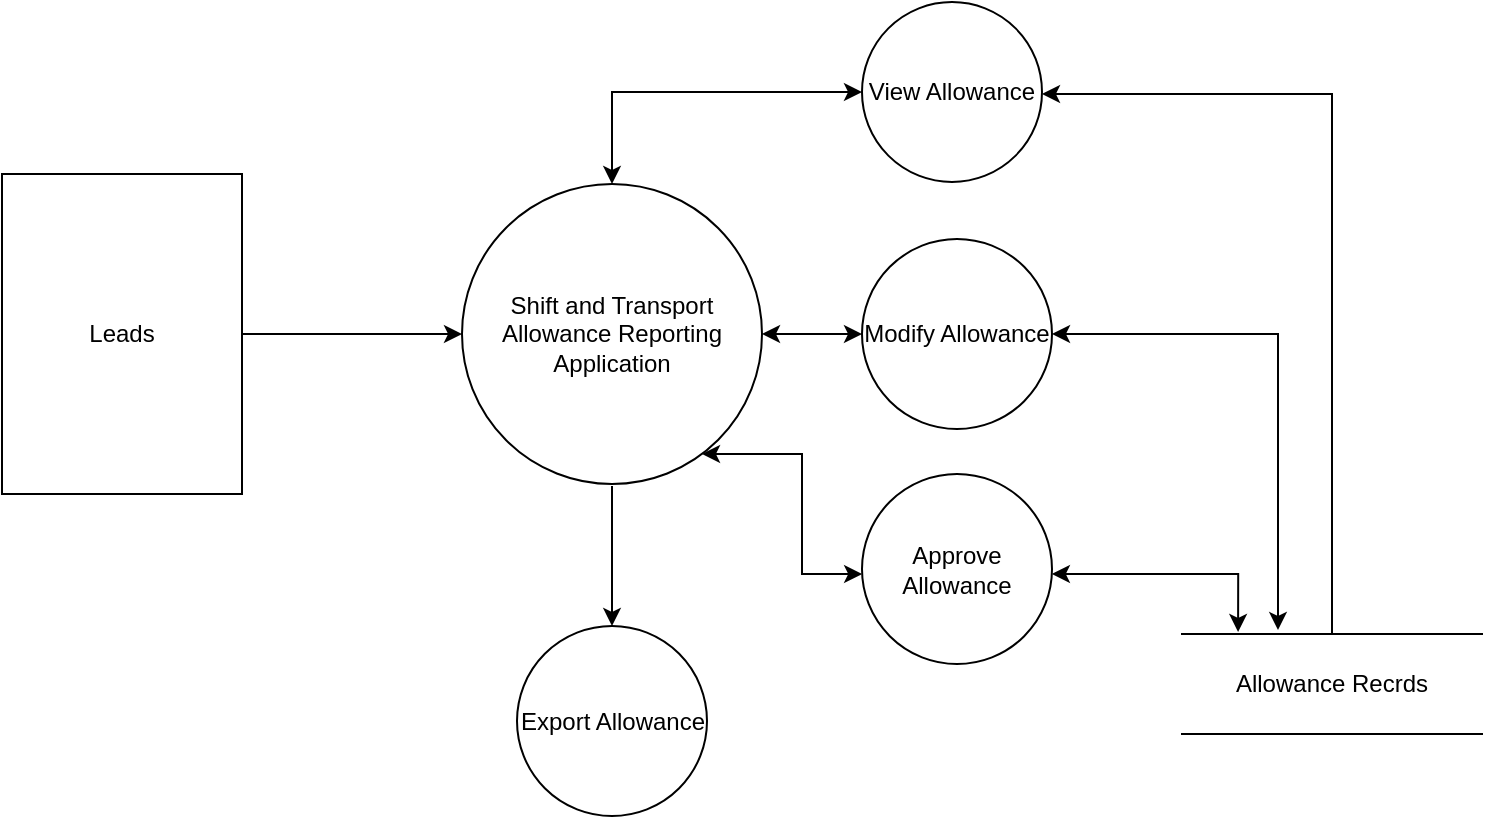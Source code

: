 <mxfile version="17.2.0" type="github">
  <diagram id="qxTewepecbMGROagp25g" name="Page-1">
    <mxGraphModel dx="868" dy="450" grid="1" gridSize="10" guides="1" tooltips="1" connect="1" arrows="1" fold="1" page="1" pageScale="1" pageWidth="850" pageHeight="1100" math="0" shadow="0">
      <root>
        <mxCell id="0" />
        <mxCell id="1" parent="0" />
        <mxCell id="fKZK5orikYkKwXgs9bPa-4" style="edgeStyle=orthogonalEdgeStyle;rounded=0;orthogonalLoop=1;jettySize=auto;html=1;exitX=1;exitY=0.5;exitDx=0;exitDy=0;entryX=0;entryY=0.5;entryDx=0;entryDy=0;" edge="1" parent="1" source="fKZK5orikYkKwXgs9bPa-2" target="fKZK5orikYkKwXgs9bPa-3">
          <mxGeometry relative="1" as="geometry" />
        </mxCell>
        <mxCell id="fKZK5orikYkKwXgs9bPa-2" value="Leads" style="rounded=0;whiteSpace=wrap;html=1;" vertex="1" parent="1">
          <mxGeometry x="40" y="120" width="120" height="160" as="geometry" />
        </mxCell>
        <mxCell id="fKZK5orikYkKwXgs9bPa-3" value="Shift and Transport Allowance Reporting Application" style="ellipse;whiteSpace=wrap;html=1;aspect=fixed;" vertex="1" parent="1">
          <mxGeometry x="270" y="125" width="150" height="150" as="geometry" />
        </mxCell>
        <mxCell id="fKZK5orikYkKwXgs9bPa-7" style="edgeStyle=orthogonalEdgeStyle;rounded=0;orthogonalLoop=1;jettySize=auto;html=1;exitX=0.5;exitY=0;exitDx=0;exitDy=0;" edge="1" parent="1" source="fKZK5orikYkKwXgs9bPa-5" target="fKZK5orikYkKwXgs9bPa-6">
          <mxGeometry relative="1" as="geometry">
            <Array as="points">
              <mxPoint x="705" y="80" />
            </Array>
          </mxGeometry>
        </mxCell>
        <mxCell id="fKZK5orikYkKwXgs9bPa-5" value="Allowance Recrds" style="shape=partialRectangle;whiteSpace=wrap;html=1;left=0;right=0;fillColor=none;" vertex="1" parent="1">
          <mxGeometry x="630" y="350" width="150" height="50" as="geometry" />
        </mxCell>
        <mxCell id="fKZK5orikYkKwXgs9bPa-18" style="edgeStyle=orthogonalEdgeStyle;rounded=0;orthogonalLoop=1;jettySize=auto;html=1;entryX=0.5;entryY=0;entryDx=0;entryDy=0;startArrow=classic;startFill=1;endArrow=classic;endFill=1;" edge="1" parent="1" source="fKZK5orikYkKwXgs9bPa-6" target="fKZK5orikYkKwXgs9bPa-3">
          <mxGeometry relative="1" as="geometry" />
        </mxCell>
        <mxCell id="fKZK5orikYkKwXgs9bPa-6" value="View Allowance" style="ellipse;whiteSpace=wrap;html=1;aspect=fixed;" vertex="1" parent="1">
          <mxGeometry x="470" y="34" width="90" height="90" as="geometry" />
        </mxCell>
        <mxCell id="fKZK5orikYkKwXgs9bPa-10" style="edgeStyle=orthogonalEdgeStyle;rounded=0;orthogonalLoop=1;jettySize=auto;html=1;entryX=0.32;entryY=-0.04;entryDx=0;entryDy=0;entryPerimeter=0;startArrow=classic;startFill=1;" edge="1" parent="1" source="fKZK5orikYkKwXgs9bPa-9" target="fKZK5orikYkKwXgs9bPa-5">
          <mxGeometry relative="1" as="geometry">
            <Array as="points">
              <mxPoint x="678" y="200" />
            </Array>
          </mxGeometry>
        </mxCell>
        <mxCell id="fKZK5orikYkKwXgs9bPa-19" style="edgeStyle=orthogonalEdgeStyle;rounded=0;orthogonalLoop=1;jettySize=auto;html=1;entryX=1;entryY=0.5;entryDx=0;entryDy=0;startArrow=classic;startFill=1;endArrow=classic;endFill=1;" edge="1" parent="1" source="fKZK5orikYkKwXgs9bPa-9" target="fKZK5orikYkKwXgs9bPa-3">
          <mxGeometry relative="1" as="geometry" />
        </mxCell>
        <mxCell id="fKZK5orikYkKwXgs9bPa-9" value="Modify Allowance" style="ellipse;whiteSpace=wrap;html=1;aspect=fixed;" vertex="1" parent="1">
          <mxGeometry x="470" y="152.5" width="95" height="95" as="geometry" />
        </mxCell>
        <mxCell id="fKZK5orikYkKwXgs9bPa-13" style="edgeStyle=orthogonalEdgeStyle;rounded=0;orthogonalLoop=1;jettySize=auto;html=1;entryX=0.187;entryY=-0.02;entryDx=0;entryDy=0;entryPerimeter=0;startArrow=classic;startFill=1;" edge="1" parent="1" source="fKZK5orikYkKwXgs9bPa-12" target="fKZK5orikYkKwXgs9bPa-5">
          <mxGeometry relative="1" as="geometry">
            <Array as="points">
              <mxPoint x="658" y="320" />
            </Array>
          </mxGeometry>
        </mxCell>
        <mxCell id="fKZK5orikYkKwXgs9bPa-20" style="edgeStyle=orthogonalEdgeStyle;rounded=0;orthogonalLoop=1;jettySize=auto;html=1;entryX=0.8;entryY=0.9;entryDx=0;entryDy=0;entryPerimeter=0;startArrow=classic;startFill=1;endArrow=classic;endFill=1;" edge="1" parent="1" source="fKZK5orikYkKwXgs9bPa-12" target="fKZK5orikYkKwXgs9bPa-3">
          <mxGeometry relative="1" as="geometry">
            <Array as="points">
              <mxPoint x="440" y="320" />
              <mxPoint x="440" y="260" />
            </Array>
          </mxGeometry>
        </mxCell>
        <mxCell id="fKZK5orikYkKwXgs9bPa-12" value="Approve Allowance" style="ellipse;whiteSpace=wrap;html=1;aspect=fixed;" vertex="1" parent="1">
          <mxGeometry x="470" y="270" width="95" height="95" as="geometry" />
        </mxCell>
        <mxCell id="fKZK5orikYkKwXgs9bPa-23" style="edgeStyle=orthogonalEdgeStyle;rounded=0;orthogonalLoop=1;jettySize=auto;html=1;startArrow=classic;startFill=1;endArrow=none;endFill=0;" edge="1" parent="1">
          <mxGeometry relative="1" as="geometry">
            <mxPoint x="345" y="276" as="targetPoint" />
            <mxPoint x="345" y="346" as="sourcePoint" />
          </mxGeometry>
        </mxCell>
        <mxCell id="fKZK5orikYkKwXgs9bPa-21" value="Export Allowance" style="ellipse;whiteSpace=wrap;html=1;aspect=fixed;" vertex="1" parent="1">
          <mxGeometry x="297.5" y="346" width="95" height="95" as="geometry" />
        </mxCell>
      </root>
    </mxGraphModel>
  </diagram>
</mxfile>
